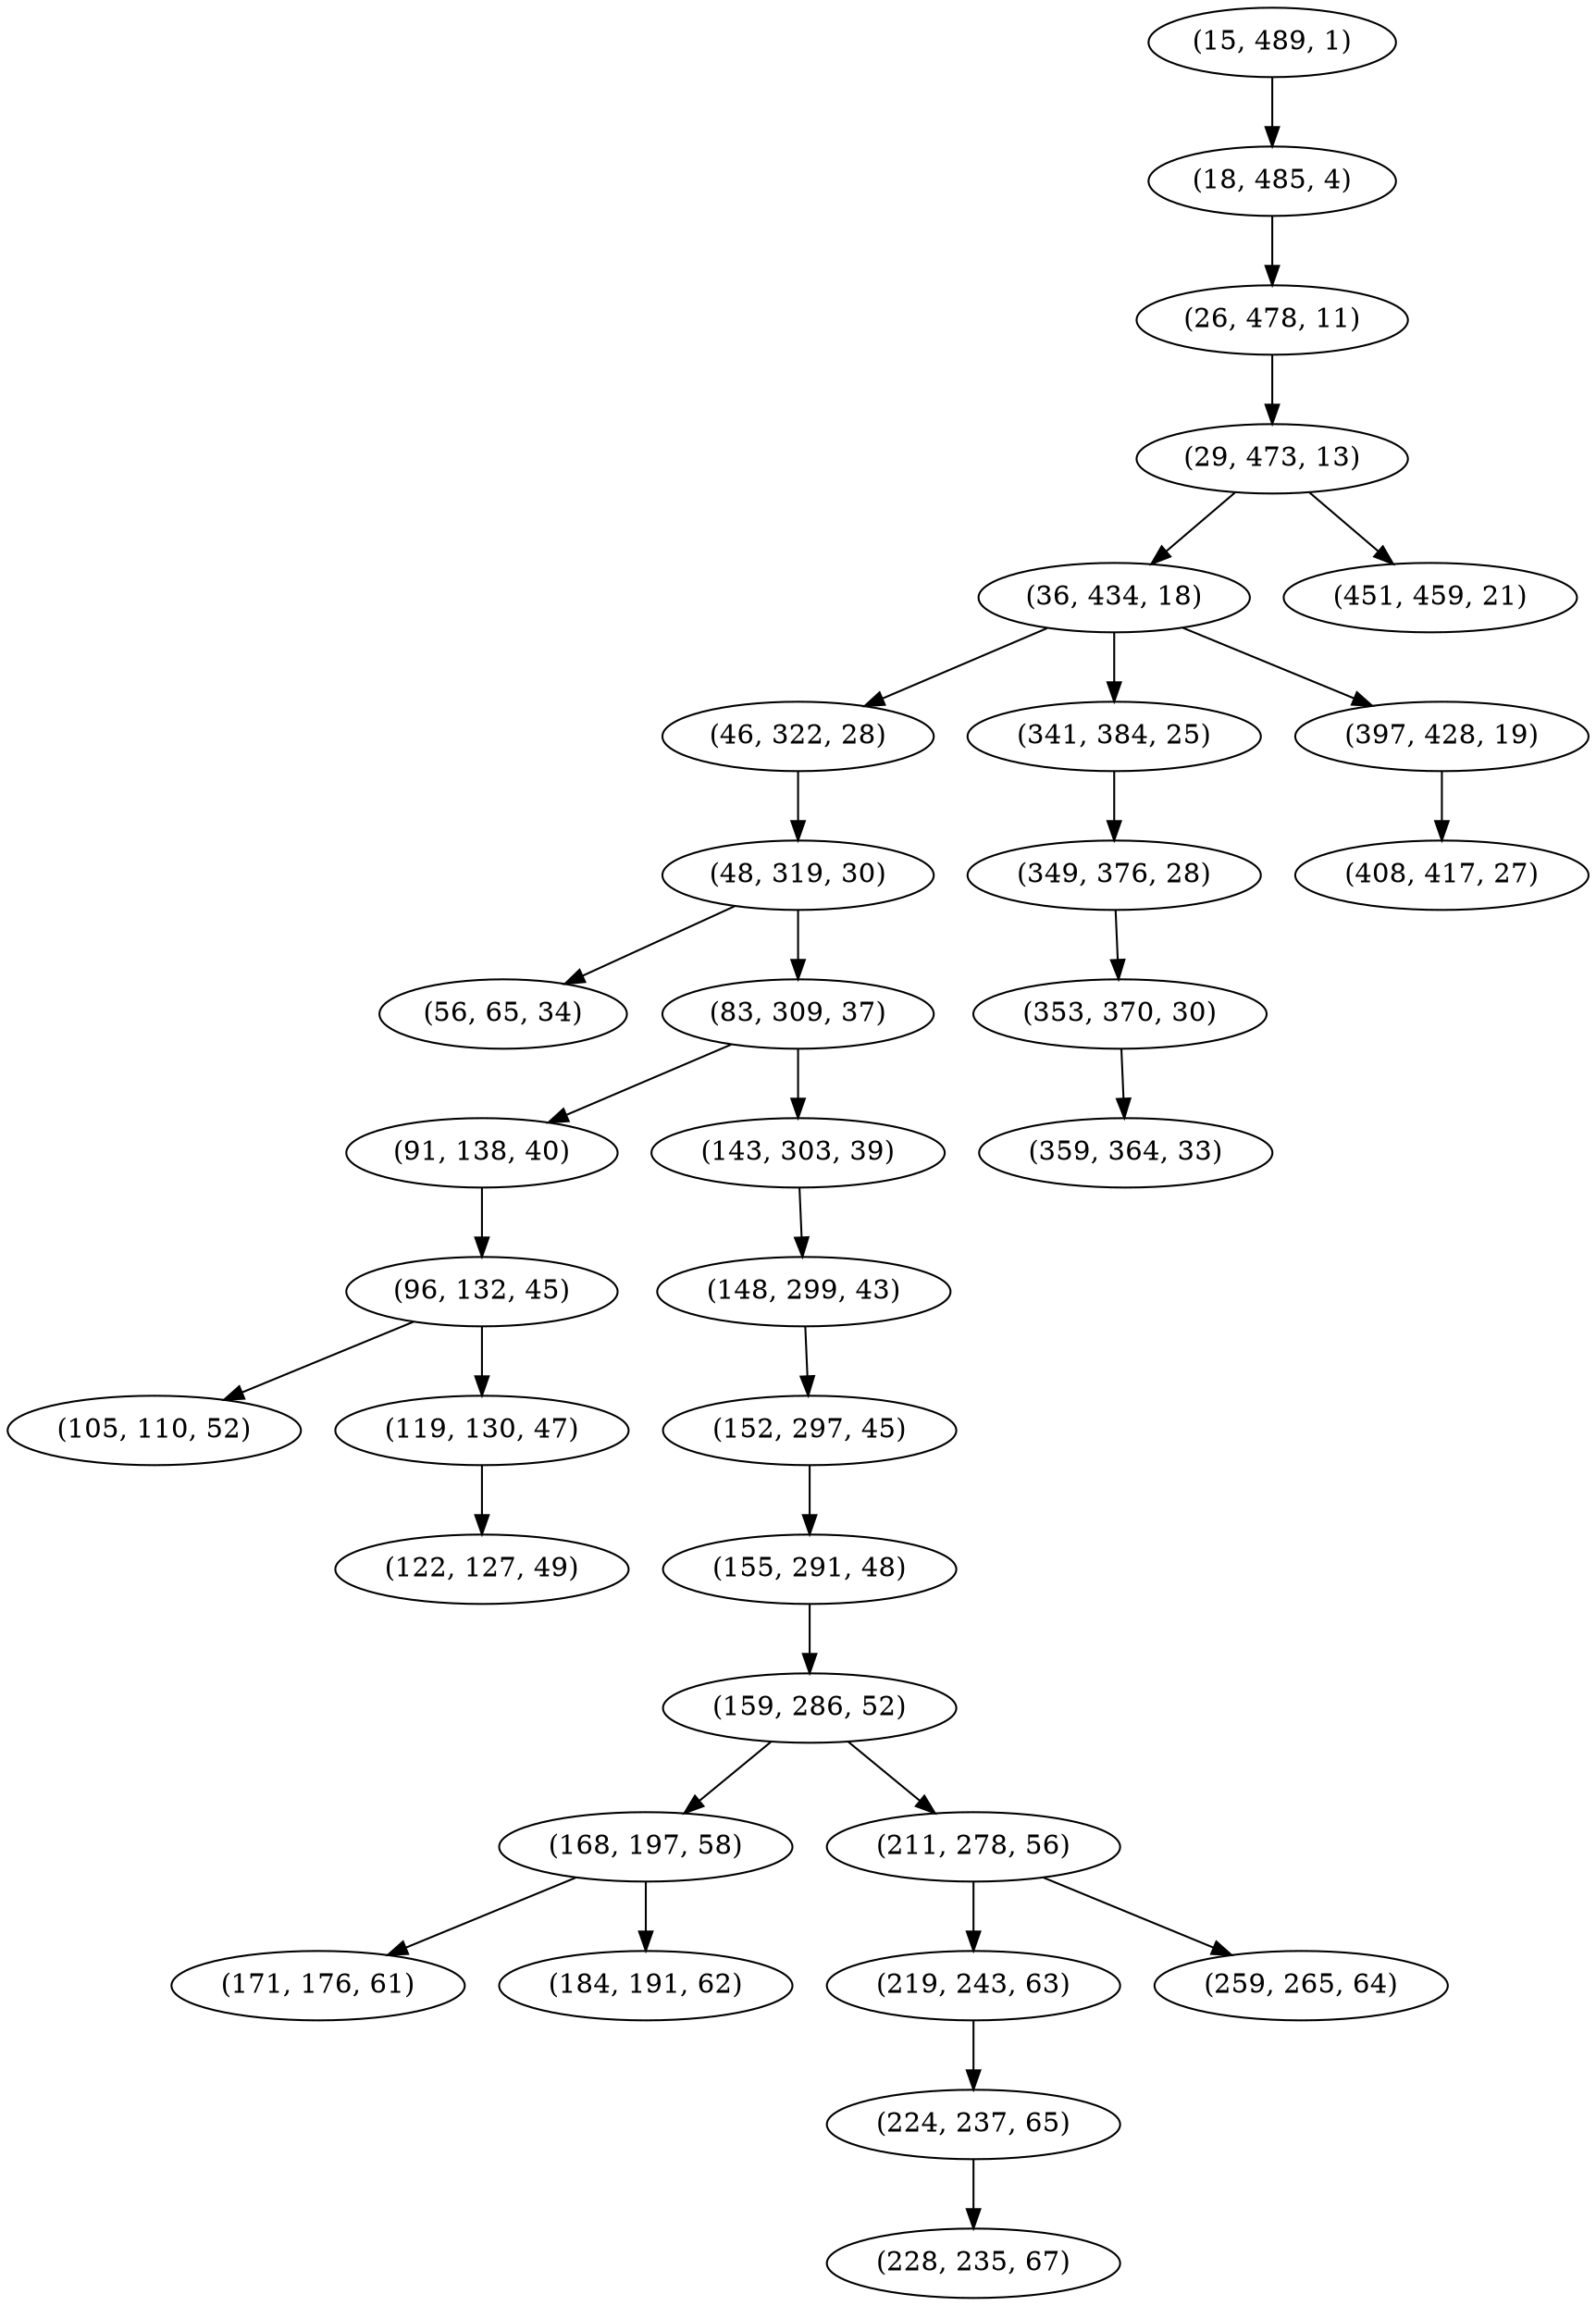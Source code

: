 digraph tree {
    "(15, 489, 1)";
    "(18, 485, 4)";
    "(26, 478, 11)";
    "(29, 473, 13)";
    "(36, 434, 18)";
    "(46, 322, 28)";
    "(48, 319, 30)";
    "(56, 65, 34)";
    "(83, 309, 37)";
    "(91, 138, 40)";
    "(96, 132, 45)";
    "(105, 110, 52)";
    "(119, 130, 47)";
    "(122, 127, 49)";
    "(143, 303, 39)";
    "(148, 299, 43)";
    "(152, 297, 45)";
    "(155, 291, 48)";
    "(159, 286, 52)";
    "(168, 197, 58)";
    "(171, 176, 61)";
    "(184, 191, 62)";
    "(211, 278, 56)";
    "(219, 243, 63)";
    "(224, 237, 65)";
    "(228, 235, 67)";
    "(259, 265, 64)";
    "(341, 384, 25)";
    "(349, 376, 28)";
    "(353, 370, 30)";
    "(359, 364, 33)";
    "(397, 428, 19)";
    "(408, 417, 27)";
    "(451, 459, 21)";
    "(15, 489, 1)" -> "(18, 485, 4)";
    "(18, 485, 4)" -> "(26, 478, 11)";
    "(26, 478, 11)" -> "(29, 473, 13)";
    "(29, 473, 13)" -> "(36, 434, 18)";
    "(29, 473, 13)" -> "(451, 459, 21)";
    "(36, 434, 18)" -> "(46, 322, 28)";
    "(36, 434, 18)" -> "(341, 384, 25)";
    "(36, 434, 18)" -> "(397, 428, 19)";
    "(46, 322, 28)" -> "(48, 319, 30)";
    "(48, 319, 30)" -> "(56, 65, 34)";
    "(48, 319, 30)" -> "(83, 309, 37)";
    "(83, 309, 37)" -> "(91, 138, 40)";
    "(83, 309, 37)" -> "(143, 303, 39)";
    "(91, 138, 40)" -> "(96, 132, 45)";
    "(96, 132, 45)" -> "(105, 110, 52)";
    "(96, 132, 45)" -> "(119, 130, 47)";
    "(119, 130, 47)" -> "(122, 127, 49)";
    "(143, 303, 39)" -> "(148, 299, 43)";
    "(148, 299, 43)" -> "(152, 297, 45)";
    "(152, 297, 45)" -> "(155, 291, 48)";
    "(155, 291, 48)" -> "(159, 286, 52)";
    "(159, 286, 52)" -> "(168, 197, 58)";
    "(159, 286, 52)" -> "(211, 278, 56)";
    "(168, 197, 58)" -> "(171, 176, 61)";
    "(168, 197, 58)" -> "(184, 191, 62)";
    "(211, 278, 56)" -> "(219, 243, 63)";
    "(211, 278, 56)" -> "(259, 265, 64)";
    "(219, 243, 63)" -> "(224, 237, 65)";
    "(224, 237, 65)" -> "(228, 235, 67)";
    "(341, 384, 25)" -> "(349, 376, 28)";
    "(349, 376, 28)" -> "(353, 370, 30)";
    "(353, 370, 30)" -> "(359, 364, 33)";
    "(397, 428, 19)" -> "(408, 417, 27)";
}
